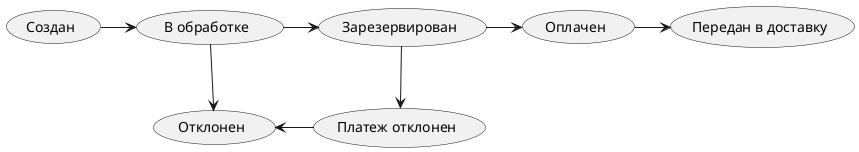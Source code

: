 @startuml
usecase "Создан" as created
usecase "В обработке" as process
usecase "Зарезервирован" as reserved
usecase "Отклонен" as cancelled
usecase "Оплачен" as paid
usecase "Платеж отклонен" as billReject 
usecase "Передан в доставку" as delivery

created -right-> process

process -right-> reserved
process -down-> cancelled

reserved -right-> paid
billReject -left-> cancelled
reserved -down-> billReject

paid -right-> delivery
@enduml